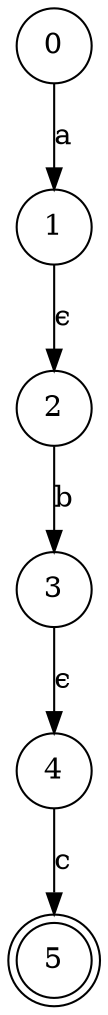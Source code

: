 digraph example1 {
	shape0 [label="0", shape=circle];
	shape1 [label="1", shape=circle];
	shape2 [label="2", shape=circle];
	shape3 [label="3", shape=circle];
	shape4 [label="4", shape=circle];
	shape5 [label="5", shape=doublecircle];


	shape0 -> shape1 [label="a"]
	shape1 -> shape2 [label="ϵ"]
	shape2 -> shape3 [label="b"]
	shape3 -> shape4 [label="ϵ"]
	shape4 -> shape5 [label="c"]
}